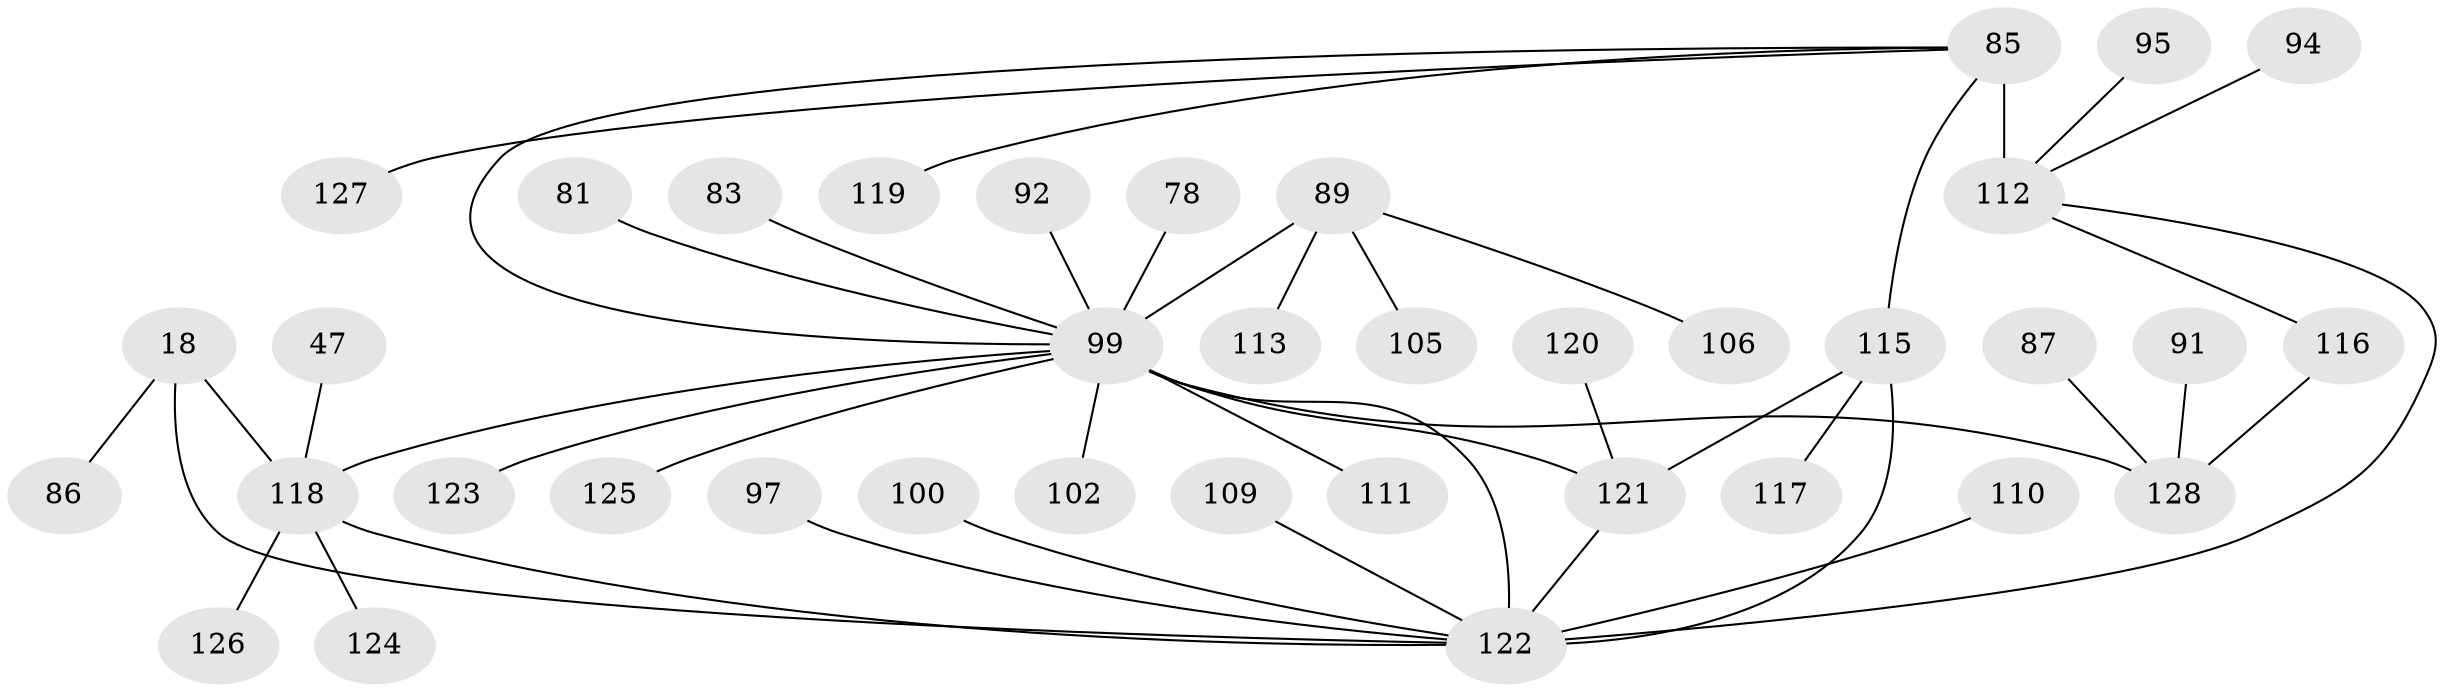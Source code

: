 // original degree distribution, {10: 0.0234375, 7: 0.0546875, 9: 0.0390625, 6: 0.015625, 8: 0.0546875, 17: 0.0078125, 13: 0.015625, 11: 0.015625, 5: 0.0078125, 1: 0.5859375, 4: 0.015625, 2: 0.15625, 3: 0.0078125}
// Generated by graph-tools (version 1.1) at 2025/58/03/04/25 21:58:41]
// undirected, 38 vertices, 44 edges
graph export_dot {
graph [start="1"]
  node [color=gray90,style=filled];
  18 [super="+13"];
  47;
  78;
  81;
  83 [super="+71"];
  85 [super="+62+65"];
  86;
  87;
  89 [super="+6+37"];
  91;
  92;
  94;
  95;
  97;
  99 [super="+76+55+59+33+61+63+73"];
  100;
  102;
  105;
  106;
  109;
  110 [super="+84"];
  111;
  112 [super="+74+82"];
  113;
  115 [super="+114"];
  116 [super="+107"];
  117 [super="+98"];
  118 [super="+54+42"];
  119;
  120;
  121 [super="+68+90+12+32+34+103"];
  122 [super="+57+16+70+31+36+48+67+69+77+79+80+88"];
  123;
  124;
  125 [super="+101"];
  126;
  127;
  128 [super="+64"];
  18 -- 86;
  18 -- 122 [weight=4];
  18 -- 118 [weight=4];
  47 -- 118;
  78 -- 99;
  81 -- 99;
  83 -- 99;
  85 -- 112 [weight=8];
  85 -- 99 [weight=2];
  85 -- 119;
  85 -- 127;
  85 -- 115;
  87 -- 128;
  89 -- 113;
  89 -- 99 [weight=9];
  89 -- 105;
  89 -- 106;
  91 -- 128;
  92 -- 99;
  94 -- 112;
  95 -- 112;
  97 -- 122;
  99 -- 102;
  99 -- 111;
  99 -- 125;
  99 -- 122 [weight=4];
  99 -- 123;
  99 -- 121;
  99 -- 128 [weight=8];
  99 -- 118 [weight=5];
  100 -- 122;
  109 -- 122;
  110 -- 122;
  112 -- 116;
  112 -- 122 [weight=3];
  115 -- 117;
  115 -- 121 [weight=6];
  115 -- 122 [weight=4];
  116 -- 128;
  118 -- 122 [weight=4];
  118 -- 124;
  118 -- 126;
  120 -- 121;
  121 -- 122 [weight=3];
}
